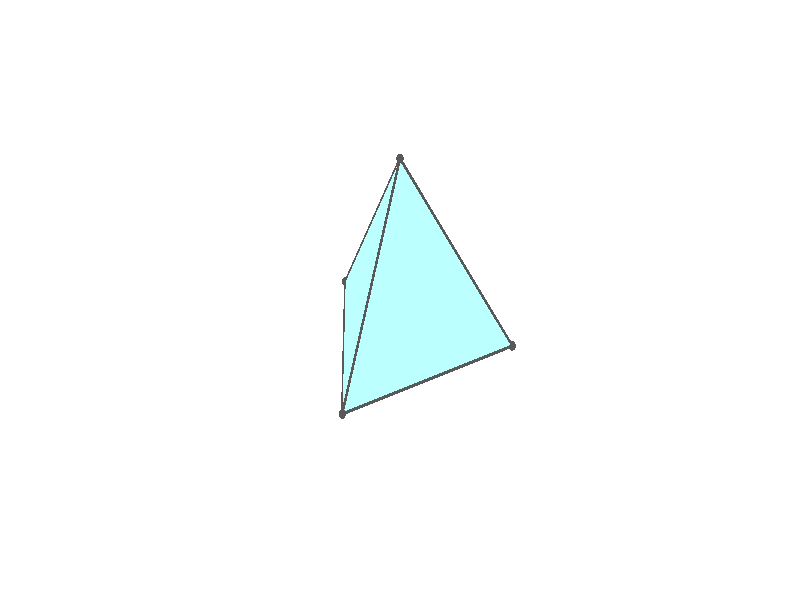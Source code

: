 #version 3.7;
global_settings{assumed_gamma 1.0}
camera{perspective location <18.750000000000000000000000, 10.825317547305481014063844, 12.499999999999996447286321> right <0.133333333333333331482962, -0.230940107675850353485814, -0.000000000000000000000000> up <-0.064951905283832905846353, -0.037499999999999998612221, 0.129903810567665811692706> direction <0.750000000000000111022302, 0.433012701892219298294151, 0.499999999999999944488849> sky <-0.433012701892219298294151, -0.249999999999999944488849, 0.866025403784438707610605> look_at <18.000000000000000000000000, 10.392304845413262270881205, 11.999999999999996447286321>}
light_source{<18.750000000000000000000000, 10.825317547305481014063844, 12.499999999999996447286321> rgb<1.0,1.0,1.0>}
background{rgb<1,1,1>}
union{union{object{union{sphere{<-0.471404520791031456106168, 0.816496580927726034460079, -0.333333333333333425851919>,0.029999999999999998889777}sphere{<-0.471404520791032122239983, -0.816496580927725923437777, -0.333333333333333425851919>,0.029999999999999998889777}sphere{<0.942809041582063356301546, -0.000000000000000230921615, -0.333333333333333425851919>,0.029999999999999998889777}} pigment{rgb<0.1,0.1,0.1>}}object{union{cylinder{<-0.471404520791031456106168, 0.816496580927726034460079, -0.333333333333333425851919>,<-0.471404520791032122239983, -0.816496580927725923437777, -0.333333333333333425851919>,0.010000000000000000208167}cylinder{<-0.471404520791032122239983, -0.816496580927725923437777, -0.333333333333333425851919>,<0.942809041582063356301546, -0.000000000000000230921615, -0.333333333333333425851919>,0.010000000000000000208167}cylinder{<0.942809041582063356301546, -0.000000000000000230921615, -0.333333333333333425851919>,<-0.471404520791031456106168, 0.816496580927726034460079, -0.333333333333333425851919>,0.010000000000000000208167}} pigment{rgb<0.1,0.1,0.1>}}object{polygon{3.000000000000000000000000,<-0.471404520791031456106168, 0.816496580927726034460079, -0.333333333333333425851919>,<-0.471404520791032122239983, -0.816496580927725923437777, -0.333333333333333425851919>,<0.942809041582063356301546, -0.000000000000000230921615, -0.333333333333333425851919>} pigment{rgbft<0.5,1.0,1.0,0.1,0.1>}}}union{object{union{sphere{<-0.471404520791031511617319, 0.816496580927726034460079, -0.333333333333333481363070>,0.029999999999999998889777}sphere{<-0.471404520791032177751134, -0.816496580927725923437777, -0.333333333333333481363070>,0.029999999999999998889777}sphere{<-0.000000000000000333066907, 0.000000000000000153670922, 1.000000000000000000000000>,0.029999999999999998889777}} pigment{rgb<0.1,0.1,0.1>}}object{union{cylinder{<-0.471404520791031511617319, 0.816496580927726034460079, -0.333333333333333481363070>,<-0.471404520791032177751134, -0.816496580927725923437777, -0.333333333333333481363070>,0.010000000000000000208167}cylinder{<-0.471404520791032177751134, -0.816496580927725923437777, -0.333333333333333481363070>,<-0.000000000000000333066907, 0.000000000000000153670922, 1.000000000000000000000000>,0.010000000000000000208167}cylinder{<-0.000000000000000333066907, 0.000000000000000153670922, 1.000000000000000000000000>,<-0.471404520791031511617319, 0.816496580927726034460079, -0.333333333333333481363070>,0.010000000000000000208167}} pigment{rgb<0.1,0.1,0.1>}}object{polygon{3.000000000000000000000000,<-0.471404520791031511617319, 0.816496580927726034460079, -0.333333333333333481363070>,<-0.471404520791032177751134, -0.816496580927725923437777, -0.333333333333333481363070>,<-0.000000000000000333066907, 0.000000000000000153670922, 1.000000000000000000000000>} pigment{rgbft<0.5,1.0,1.0,0.1,0.1>}}}union{object{union{sphere{<0.942809041582063245279244, -0.000000000000001065449526, -0.333333333333332870740406>,0.029999999999999998889777}sphere{<-0.471404520791032011217681, -0.816496580927725812415474, -0.333333333333333481363070>,0.029999999999999998889777}sphere{<-0.000000000000000360822483, 0.000000000000000153670922, 1.000000000000000000000000>,0.029999999999999998889777}} pigment{rgb<0.1,0.1,0.1>}}object{union{cylinder{<0.942809041582063245279244, -0.000000000000001065449526, -0.333333333333332870740406>,<-0.471404520791032011217681, -0.816496580927725812415474, -0.333333333333333481363070>,0.010000000000000000208167}cylinder{<-0.471404520791032011217681, -0.816496580927725812415474, -0.333333333333333481363070>,<-0.000000000000000360822483, 0.000000000000000153670922, 1.000000000000000000000000>,0.010000000000000000208167}cylinder{<-0.000000000000000360822483, 0.000000000000000153670922, 1.000000000000000000000000>,<0.942809041582063245279244, -0.000000000000001065449526, -0.333333333333332870740406>,0.010000000000000000208167}} pigment{rgb<0.1,0.1,0.1>}}object{polygon{3.000000000000000000000000,<0.942809041582063245279244, -0.000000000000001065449526, -0.333333333333332870740406>,<-0.471404520791032011217681, -0.816496580927725812415474, -0.333333333333333481363070>,<-0.000000000000000360822483, 0.000000000000000153670922, 1.000000000000000000000000>} pigment{rgbft<0.5,1.0,1.0,0.1,0.1>}}}union{object{union{sphere{<-0.471404520791031456106168, 0.816496580927726034460079, -0.333333333333333481363070>,0.029999999999999998889777}sphere{<0.942809041582063467323849, 0.000000000000000514625524, -0.333333333333333148296163>,0.029999999999999998889777}sphere{<-0.000000000000000333066907, 0.000000000000000264693225, 1.000000000000000000000000>,0.029999999999999998889777}} pigment{rgb<0.1,0.1,0.1>}}object{union{cylinder{<-0.471404520791031456106168, 0.816496580927726034460079, -0.333333333333333481363070>,<0.942809041582063467323849, 0.000000000000000514625524, -0.333333333333333148296163>,0.010000000000000000208167}cylinder{<0.942809041582063467323849, 0.000000000000000514625524, -0.333333333333333148296163>,<-0.000000000000000333066907, 0.000000000000000264693225, 1.000000000000000000000000>,0.010000000000000000208167}cylinder{<-0.000000000000000333066907, 0.000000000000000264693225, 1.000000000000000000000000>,<-0.471404520791031456106168, 0.816496580927726034460079, -0.333333333333333481363070>,0.010000000000000000208167}} pigment{rgb<0.1,0.1,0.1>}}object{polygon{3.000000000000000000000000,<-0.471404520791031456106168, 0.816496580927726034460079, -0.333333333333333481363070>,<0.942809041582063467323849, 0.000000000000000514625524, -0.333333333333333148296163>,<-0.000000000000000333066907, 0.000000000000000264693225, 1.000000000000000000000000>} pigment{rgbft<0.5,1.0,1.0,0.1,0.1>}}}}
